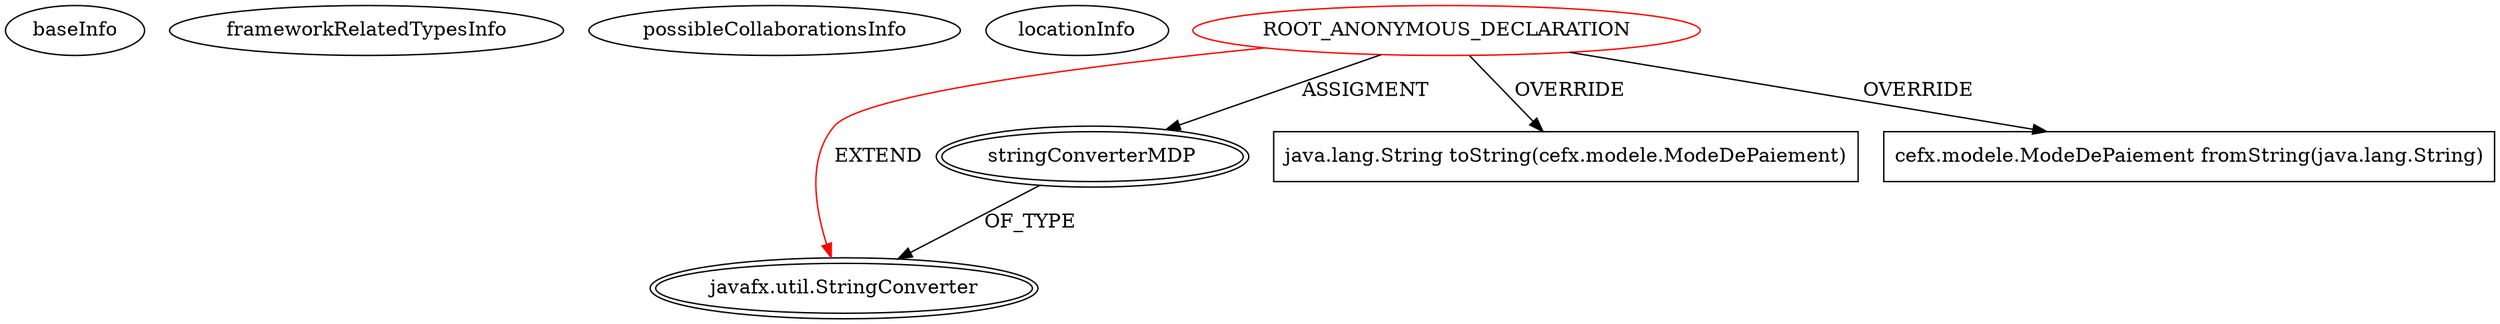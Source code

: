 digraph {
baseInfo[graphId=2029,category="extension_graph",isAnonymous=true,possibleRelation=false]
frameworkRelatedTypesInfo[0="javafx.util.StringConverter"]
possibleCollaborationsInfo[]
locationInfo[projectName="bianconejo-CEFX",filePath="/bianconejo-CEFX/CEFX-master/src/cefx/CEPaiementAttenteController.java",contextSignature="CEPaiementAttenteController",graphId="2029"]
0[label="ROOT_ANONYMOUS_DECLARATION",vertexType="ROOT_ANONYMOUS_DECLARATION",isFrameworkType=false,color=red]
1[label="javafx.util.StringConverter",vertexType="FRAMEWORK_CLASS_TYPE",isFrameworkType=true,peripheries=2]
2[label="stringConverterMDP",vertexType="OUTSIDE_VARIABLE_EXPRESION",isFrameworkType=true,peripheries=2]
4[label="java.lang.String toString(cefx.modele.ModeDePaiement)",vertexType="OVERRIDING_METHOD_DECLARATION",isFrameworkType=false,shape=box]
5[label="cefx.modele.ModeDePaiement fromString(java.lang.String)",vertexType="OVERRIDING_METHOD_DECLARATION",isFrameworkType=false,shape=box]
0->1[label="EXTEND",color=red]
0->2[label="ASSIGMENT"]
2->1[label="OF_TYPE"]
0->4[label="OVERRIDE"]
0->5[label="OVERRIDE"]
}
